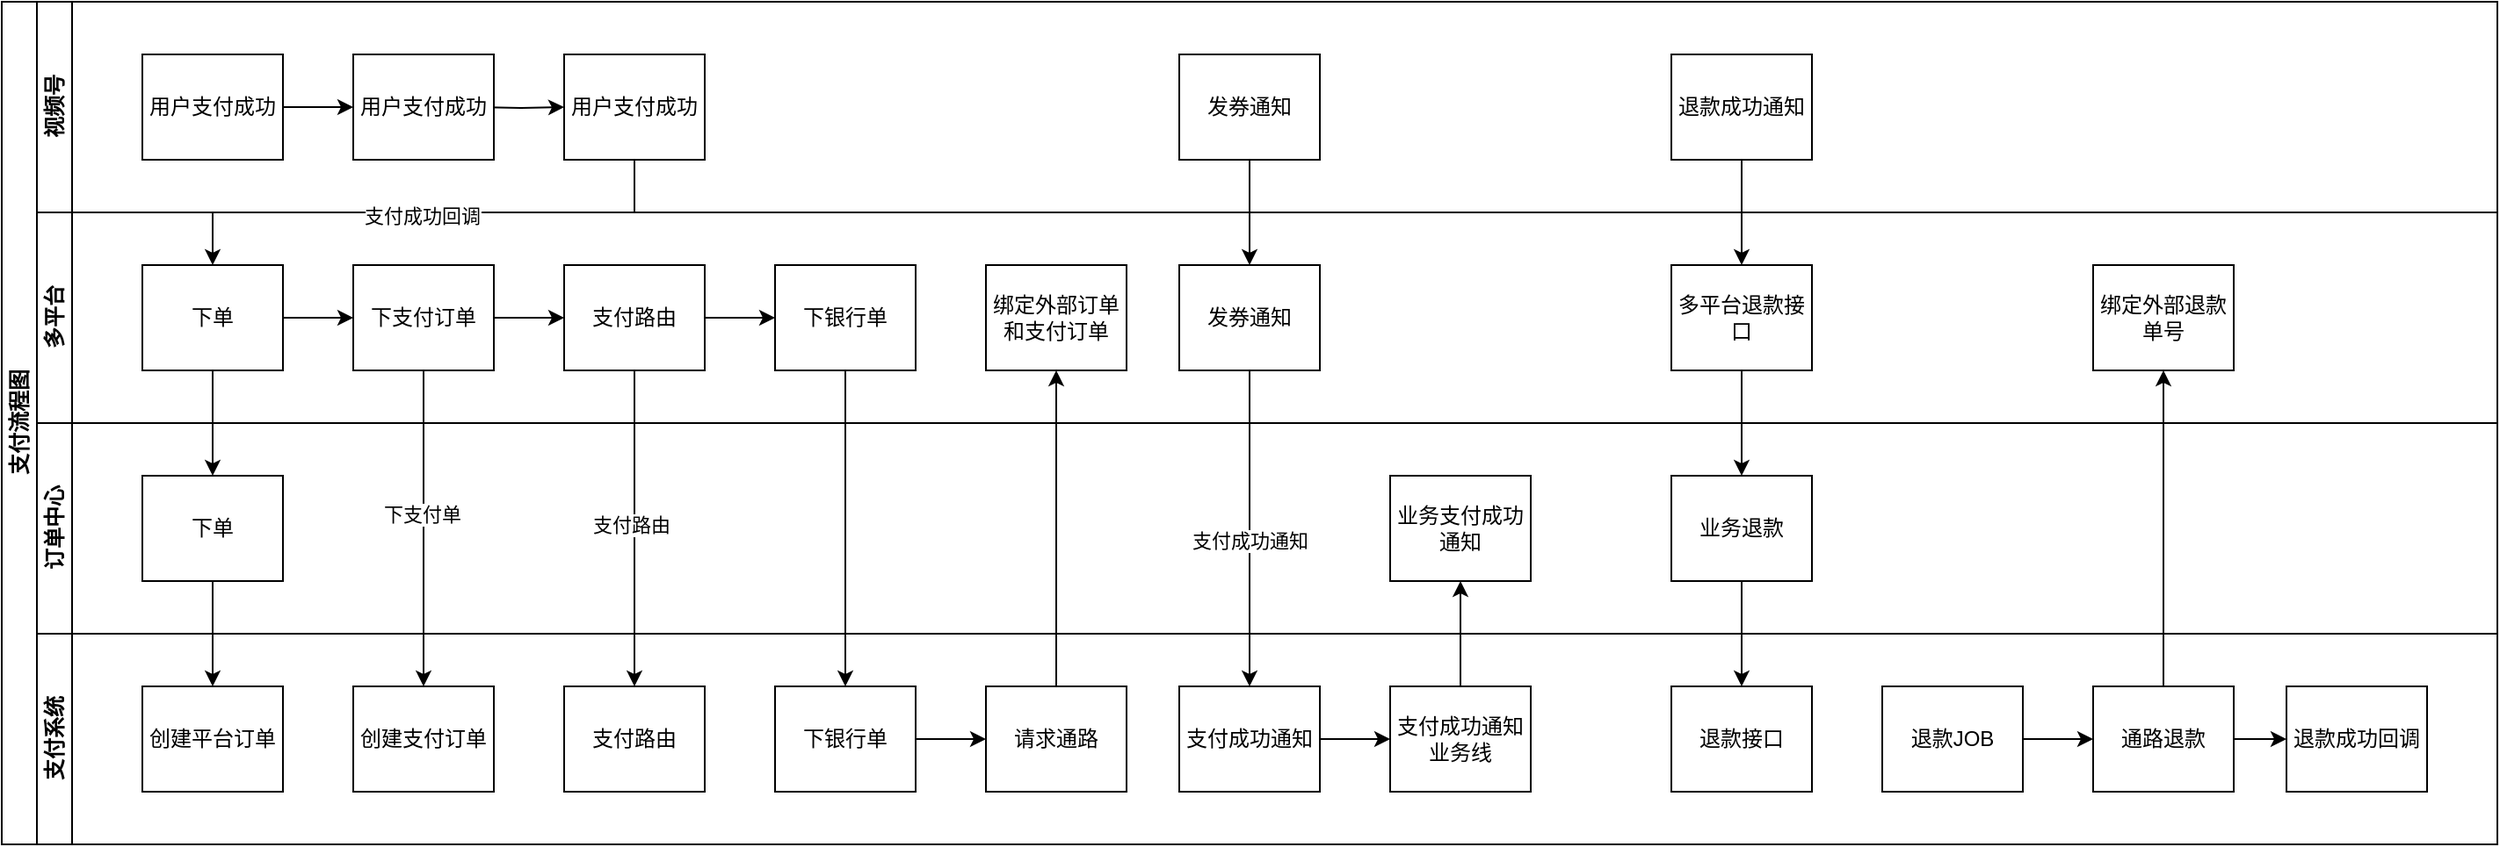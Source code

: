 <mxfile version="22.1.12" type="github">
  <diagram id="prtHgNgQTEPvFCAcTncT" name="Page-1">
    <mxGraphModel dx="1194" dy="648" grid="1" gridSize="10" guides="1" tooltips="1" connect="1" arrows="1" fold="1" page="1" pageScale="1" pageWidth="827" pageHeight="1169" math="0" shadow="0">
      <root>
        <mxCell id="0" />
        <mxCell id="1" parent="0" />
        <mxCell id="dNxyNK7c78bLwvsdeMH5-19" value="支付流程图" style="swimlane;html=1;childLayout=stackLayout;resizeParent=1;resizeParentMax=0;horizontal=0;startSize=20;horizontalStack=0;" parent="1" vertex="1">
          <mxGeometry x="40" y="120" width="1420" height="480" as="geometry" />
        </mxCell>
        <mxCell id="dNxyNK7c78bLwvsdeMH5-20" value="视频号" style="swimlane;html=1;startSize=20;horizontal=0;" parent="dNxyNK7c78bLwvsdeMH5-19" vertex="1">
          <mxGeometry x="20" width="1400" height="120" as="geometry" />
        </mxCell>
        <mxCell id="fAPoxhiQ4ROZtiNnSv8x-24" value="" style="edgeStyle=orthogonalEdgeStyle;rounded=0;orthogonalLoop=1;jettySize=auto;html=1;" parent="dNxyNK7c78bLwvsdeMH5-20" target="dNxyNK7c78bLwvsdeMH5-30" edge="1">
          <mxGeometry relative="1" as="geometry">
            <mxPoint x="250" y="60" as="sourcePoint" />
          </mxGeometry>
        </mxCell>
        <mxCell id="dNxyNK7c78bLwvsdeMH5-30" value="用户支付成功" style="rounded=0;whiteSpace=wrap;html=1;fontFamily=Helvetica;fontSize=12;fontColor=#000000;align=center;" parent="dNxyNK7c78bLwvsdeMH5-20" vertex="1">
          <mxGeometry x="300" y="30" width="80" height="60" as="geometry" />
        </mxCell>
        <mxCell id="fAPoxhiQ4ROZtiNnSv8x-74" value="用户支付成功" style="rounded=0;whiteSpace=wrap;html=1;fontFamily=Helvetica;fontSize=12;fontColor=#000000;align=center;" parent="dNxyNK7c78bLwvsdeMH5-20" vertex="1">
          <mxGeometry x="180" y="30" width="80" height="60" as="geometry" />
        </mxCell>
        <mxCell id="fAPoxhiQ4ROZtiNnSv8x-76" style="edgeStyle=orthogonalEdgeStyle;rounded=0;orthogonalLoop=1;jettySize=auto;html=1;exitX=1;exitY=0.5;exitDx=0;exitDy=0;entryX=0;entryY=0.5;entryDx=0;entryDy=0;" parent="dNxyNK7c78bLwvsdeMH5-20" source="fAPoxhiQ4ROZtiNnSv8x-75" target="fAPoxhiQ4ROZtiNnSv8x-74" edge="1">
          <mxGeometry relative="1" as="geometry" />
        </mxCell>
        <mxCell id="fAPoxhiQ4ROZtiNnSv8x-75" value="用户支付成功" style="rounded=0;whiteSpace=wrap;html=1;fontFamily=Helvetica;fontSize=12;fontColor=#000000;align=center;" parent="dNxyNK7c78bLwvsdeMH5-20" vertex="1">
          <mxGeometry x="60" y="30" width="80" height="60" as="geometry" />
        </mxCell>
        <mxCell id="fAPoxhiQ4ROZtiNnSv8x-16" value="多平台" style="swimlane;html=1;startSize=20;horizontal=0;" parent="dNxyNK7c78bLwvsdeMH5-19" vertex="1">
          <mxGeometry x="20" y="120" width="1400" height="120" as="geometry" />
        </mxCell>
        <mxCell id="fAPoxhiQ4ROZtiNnSv8x-72" style="edgeStyle=orthogonalEdgeStyle;rounded=0;orthogonalLoop=1;jettySize=auto;html=1;exitX=1;exitY=0.5;exitDx=0;exitDy=0;entryX=0;entryY=0.5;entryDx=0;entryDy=0;" parent="fAPoxhiQ4ROZtiNnSv8x-16" source="fAPoxhiQ4ROZtiNnSv8x-19" target="fAPoxhiQ4ROZtiNnSv8x-64" edge="1">
          <mxGeometry relative="1" as="geometry" />
        </mxCell>
        <mxCell id="fAPoxhiQ4ROZtiNnSv8x-19" value="下单" style="rounded=0;whiteSpace=wrap;html=1;fontFamily=Helvetica;fontSize=12;fontColor=#000000;align=center;" parent="fAPoxhiQ4ROZtiNnSv8x-16" vertex="1">
          <mxGeometry x="60" y="30" width="80" height="60" as="geometry" />
        </mxCell>
        <mxCell id="fAPoxhiQ4ROZtiNnSv8x-73" style="edgeStyle=orthogonalEdgeStyle;rounded=0;orthogonalLoop=1;jettySize=auto;html=1;exitX=1;exitY=0.5;exitDx=0;exitDy=0;entryX=0;entryY=0.5;entryDx=0;entryDy=0;" parent="fAPoxhiQ4ROZtiNnSv8x-16" source="fAPoxhiQ4ROZtiNnSv8x-64" target="fAPoxhiQ4ROZtiNnSv8x-68" edge="1">
          <mxGeometry relative="1" as="geometry" />
        </mxCell>
        <mxCell id="fAPoxhiQ4ROZtiNnSv8x-64" value="下支付订单" style="rounded=0;whiteSpace=wrap;html=1;fontFamily=Helvetica;fontSize=12;fontColor=#000000;align=center;" parent="fAPoxhiQ4ROZtiNnSv8x-16" vertex="1">
          <mxGeometry x="180" y="30" width="80" height="60" as="geometry" />
        </mxCell>
        <mxCell id="UgfzNqQWA1Q9PzEDMbGg-2" style="edgeStyle=orthogonalEdgeStyle;rounded=0;orthogonalLoop=1;jettySize=auto;html=1;exitX=1;exitY=0.5;exitDx=0;exitDy=0;" edge="1" parent="fAPoxhiQ4ROZtiNnSv8x-16" source="fAPoxhiQ4ROZtiNnSv8x-68" target="UgfzNqQWA1Q9PzEDMbGg-1">
          <mxGeometry relative="1" as="geometry" />
        </mxCell>
        <mxCell id="fAPoxhiQ4ROZtiNnSv8x-68" value="支付路由" style="rounded=0;whiteSpace=wrap;html=1;fontFamily=Helvetica;fontSize=12;fontColor=#000000;align=center;" parent="fAPoxhiQ4ROZtiNnSv8x-16" vertex="1">
          <mxGeometry x="300" y="30" width="80" height="60" as="geometry" />
        </mxCell>
        <mxCell id="UgfzNqQWA1Q9PzEDMbGg-1" value="下银行单" style="rounded=0;whiteSpace=wrap;html=1;fontFamily=Helvetica;fontSize=12;fontColor=#000000;align=center;" vertex="1" parent="fAPoxhiQ4ROZtiNnSv8x-16">
          <mxGeometry x="420" y="30" width="80" height="60" as="geometry" />
        </mxCell>
        <mxCell id="UgfzNqQWA1Q9PzEDMbGg-3" style="edgeStyle=orthogonalEdgeStyle;rounded=0;orthogonalLoop=1;jettySize=auto;html=1;exitX=0.5;exitY=1;exitDx=0;exitDy=0;" edge="1" parent="fAPoxhiQ4ROZtiNnSv8x-16" source="UgfzNqQWA1Q9PzEDMbGg-1" target="UgfzNqQWA1Q9PzEDMbGg-1">
          <mxGeometry relative="1" as="geometry" />
        </mxCell>
        <mxCell id="UgfzNqQWA1Q9PzEDMbGg-8" value="绑定外部订单和支付订单" style="rounded=0;whiteSpace=wrap;html=1;fontFamily=Helvetica;fontSize=12;fontColor=#000000;align=center;" vertex="1" parent="fAPoxhiQ4ROZtiNnSv8x-16">
          <mxGeometry x="540" y="30" width="80" height="60" as="geometry" />
        </mxCell>
        <mxCell id="UgfzNqQWA1Q9PzEDMbGg-45" value="绑定外部退款单号" style="rounded=0;whiteSpace=wrap;html=1;fontFamily=Helvetica;fontSize=12;fontColor=#000000;align=center;" vertex="1" parent="fAPoxhiQ4ROZtiNnSv8x-16">
          <mxGeometry x="1170" y="30" width="80" height="60" as="geometry" />
        </mxCell>
        <mxCell id="dNxyNK7c78bLwvsdeMH5-21" value="订单中心" style="swimlane;html=1;startSize=20;horizontal=0;" parent="dNxyNK7c78bLwvsdeMH5-19" vertex="1">
          <mxGeometry x="20" y="240" width="1400" height="120" as="geometry" />
        </mxCell>
        <mxCell id="dNxyNK7c78bLwvsdeMH5-26" value="下单" style="rounded=0;whiteSpace=wrap;html=1;fontFamily=Helvetica;fontSize=12;fontColor=#000000;align=center;" parent="dNxyNK7c78bLwvsdeMH5-21" vertex="1">
          <mxGeometry x="60" y="30" width="80" height="60" as="geometry" />
        </mxCell>
        <mxCell id="fAPoxhiQ4ROZtiNnSv8x-25" style="edgeStyle=orthogonalEdgeStyle;rounded=0;orthogonalLoop=1;jettySize=auto;html=1;exitX=0.5;exitY=1;exitDx=0;exitDy=0;entryX=0.5;entryY=0;entryDx=0;entryDy=0;" parent="dNxyNK7c78bLwvsdeMH5-19" source="dNxyNK7c78bLwvsdeMH5-30" target="fAPoxhiQ4ROZtiNnSv8x-19" edge="1">
          <mxGeometry relative="1" as="geometry" />
        </mxCell>
        <mxCell id="fAPoxhiQ4ROZtiNnSv8x-26" value="支付成功回调" style="edgeLabel;html=1;align=center;verticalAlign=middle;resizable=0;points=[];" parent="fAPoxhiQ4ROZtiNnSv8x-25" vertex="1" connectable="0">
          <mxGeometry x="0.007" y="2" relative="1" as="geometry">
            <mxPoint as="offset" />
          </mxGeometry>
        </mxCell>
        <mxCell id="fAPoxhiQ4ROZtiNnSv8x-27" style="edgeStyle=orthogonalEdgeStyle;rounded=0;orthogonalLoop=1;jettySize=auto;html=1;exitX=0.5;exitY=1;exitDx=0;exitDy=0;" parent="dNxyNK7c78bLwvsdeMH5-19" source="fAPoxhiQ4ROZtiNnSv8x-19" target="dNxyNK7c78bLwvsdeMH5-26" edge="1">
          <mxGeometry relative="1" as="geometry" />
        </mxCell>
        <mxCell id="fAPoxhiQ4ROZtiNnSv8x-29" style="edgeStyle=orthogonalEdgeStyle;rounded=0;orthogonalLoop=1;jettySize=auto;html=1;exitX=0.5;exitY=1;exitDx=0;exitDy=0;" parent="dNxyNK7c78bLwvsdeMH5-19" source="dNxyNK7c78bLwvsdeMH5-26" target="fAPoxhiQ4ROZtiNnSv8x-28" edge="1">
          <mxGeometry relative="1" as="geometry" />
        </mxCell>
        <mxCell id="fAPoxhiQ4ROZtiNnSv8x-66" style="edgeStyle=orthogonalEdgeStyle;rounded=0;orthogonalLoop=1;jettySize=auto;html=1;exitX=0.5;exitY=1;exitDx=0;exitDy=0;entryX=0.5;entryY=0;entryDx=0;entryDy=0;" parent="dNxyNK7c78bLwvsdeMH5-19" source="fAPoxhiQ4ROZtiNnSv8x-64" target="fAPoxhiQ4ROZtiNnSv8x-65" edge="1">
          <mxGeometry relative="1" as="geometry" />
        </mxCell>
        <mxCell id="fAPoxhiQ4ROZtiNnSv8x-67" value="下支付单" style="edgeLabel;html=1;align=center;verticalAlign=middle;resizable=0;points=[];" parent="fAPoxhiQ4ROZtiNnSv8x-66" vertex="1" connectable="0">
          <mxGeometry x="-0.089" y="-1" relative="1" as="geometry">
            <mxPoint as="offset" />
          </mxGeometry>
        </mxCell>
        <mxCell id="fAPoxhiQ4ROZtiNnSv8x-70" style="edgeStyle=orthogonalEdgeStyle;rounded=0;orthogonalLoop=1;jettySize=auto;html=1;exitX=0.5;exitY=1;exitDx=0;exitDy=0;entryX=0.5;entryY=0;entryDx=0;entryDy=0;" parent="dNxyNK7c78bLwvsdeMH5-19" source="fAPoxhiQ4ROZtiNnSv8x-68" target="fAPoxhiQ4ROZtiNnSv8x-69" edge="1">
          <mxGeometry relative="1" as="geometry" />
        </mxCell>
        <mxCell id="fAPoxhiQ4ROZtiNnSv8x-71" value="支付路由" style="edgeLabel;html=1;align=center;verticalAlign=middle;resizable=0;points=[];" parent="fAPoxhiQ4ROZtiNnSv8x-70" vertex="1" connectable="0">
          <mxGeometry x="-0.022" y="-2" relative="1" as="geometry">
            <mxPoint as="offset" />
          </mxGeometry>
        </mxCell>
        <mxCell id="UgfzNqQWA1Q9PzEDMbGg-5" style="edgeStyle=orthogonalEdgeStyle;rounded=0;orthogonalLoop=1;jettySize=auto;html=1;exitX=0.5;exitY=1;exitDx=0;exitDy=0;entryX=0.5;entryY=0;entryDx=0;entryDy=0;" edge="1" parent="dNxyNK7c78bLwvsdeMH5-19" source="UgfzNqQWA1Q9PzEDMbGg-1" target="UgfzNqQWA1Q9PzEDMbGg-4">
          <mxGeometry relative="1" as="geometry" />
        </mxCell>
        <mxCell id="dNxyNK7c78bLwvsdeMH5-22" value="支付系统" style="swimlane;html=1;startSize=20;horizontal=0;" parent="dNxyNK7c78bLwvsdeMH5-19" vertex="1">
          <mxGeometry x="20" y="360" width="1400" height="120" as="geometry" />
        </mxCell>
        <mxCell id="fAPoxhiQ4ROZtiNnSv8x-28" value="创建平台订单" style="rounded=0;whiteSpace=wrap;html=1;fontFamily=Helvetica;fontSize=12;fontColor=#000000;align=center;" parent="dNxyNK7c78bLwvsdeMH5-22" vertex="1">
          <mxGeometry x="60" y="30" width="80" height="60" as="geometry" />
        </mxCell>
        <mxCell id="fAPoxhiQ4ROZtiNnSv8x-65" value="创建支付订单" style="rounded=0;whiteSpace=wrap;html=1;fontFamily=Helvetica;fontSize=12;fontColor=#000000;align=center;" parent="dNxyNK7c78bLwvsdeMH5-22" vertex="1">
          <mxGeometry x="180" y="30" width="80" height="60" as="geometry" />
        </mxCell>
        <mxCell id="fAPoxhiQ4ROZtiNnSv8x-69" value="支付路由" style="rounded=0;whiteSpace=wrap;html=1;fontFamily=Helvetica;fontSize=12;fontColor=#000000;align=center;" parent="dNxyNK7c78bLwvsdeMH5-22" vertex="1">
          <mxGeometry x="300" y="30" width="80" height="60" as="geometry" />
        </mxCell>
        <mxCell id="fAPoxhiQ4ROZtiNnSv8x-77" value="发券通知" style="rounded=0;whiteSpace=wrap;html=1;fontFamily=Helvetica;fontSize=12;fontColor=#000000;align=center;" parent="dNxyNK7c78bLwvsdeMH5-22" vertex="1">
          <mxGeometry x="650" y="-330" width="80" height="60" as="geometry" />
        </mxCell>
        <mxCell id="fAPoxhiQ4ROZtiNnSv8x-87" value="退款成功通知" style="rounded=0;whiteSpace=wrap;html=1;fontFamily=Helvetica;fontSize=12;fontColor=#000000;align=center;" parent="dNxyNK7c78bLwvsdeMH5-22" vertex="1">
          <mxGeometry x="930" y="-330" width="80" height="60" as="geometry" />
        </mxCell>
        <mxCell id="fAPoxhiQ4ROZtiNnSv8x-78" value="发券通知" style="rounded=0;whiteSpace=wrap;html=1;fontFamily=Helvetica;fontSize=12;fontColor=#000000;align=center;" parent="dNxyNK7c78bLwvsdeMH5-22" vertex="1">
          <mxGeometry x="650" y="-210" width="80" height="60" as="geometry" />
        </mxCell>
        <mxCell id="fAPoxhiQ4ROZtiNnSv8x-79" style="edgeStyle=orthogonalEdgeStyle;rounded=0;orthogonalLoop=1;jettySize=auto;html=1;exitX=0.5;exitY=1;exitDx=0;exitDy=0;entryX=0.5;entryY=0;entryDx=0;entryDy=0;" parent="dNxyNK7c78bLwvsdeMH5-22" source="fAPoxhiQ4ROZtiNnSv8x-77" target="fAPoxhiQ4ROZtiNnSv8x-78" edge="1">
          <mxGeometry relative="1" as="geometry" />
        </mxCell>
        <mxCell id="fAPoxhiQ4ROZtiNnSv8x-88" value="多平台退款接口" style="rounded=0;whiteSpace=wrap;html=1;fontFamily=Helvetica;fontSize=12;fontColor=#000000;align=center;" parent="dNxyNK7c78bLwvsdeMH5-22" vertex="1">
          <mxGeometry x="930" y="-210" width="80" height="60" as="geometry" />
        </mxCell>
        <mxCell id="fAPoxhiQ4ROZtiNnSv8x-89" style="edgeStyle=orthogonalEdgeStyle;rounded=0;orthogonalLoop=1;jettySize=auto;html=1;exitX=0.5;exitY=1;exitDx=0;exitDy=0;" parent="dNxyNK7c78bLwvsdeMH5-22" source="fAPoxhiQ4ROZtiNnSv8x-87" target="fAPoxhiQ4ROZtiNnSv8x-88" edge="1">
          <mxGeometry relative="1" as="geometry" />
        </mxCell>
        <mxCell id="fAPoxhiQ4ROZtiNnSv8x-91" style="edgeStyle=orthogonalEdgeStyle;rounded=0;orthogonalLoop=1;jettySize=auto;html=1;exitX=0.5;exitY=1;exitDx=0;exitDy=0;" parent="dNxyNK7c78bLwvsdeMH5-22" source="fAPoxhiQ4ROZtiNnSv8x-88" target="fAPoxhiQ4ROZtiNnSv8x-90" edge="1">
          <mxGeometry relative="1" as="geometry" />
        </mxCell>
        <mxCell id="fAPoxhiQ4ROZtiNnSv8x-85" value="业务支付成功通知" style="rounded=0;whiteSpace=wrap;html=1;fontFamily=Helvetica;fontSize=12;fontColor=#000000;align=center;" parent="dNxyNK7c78bLwvsdeMH5-22" vertex="1">
          <mxGeometry x="770" y="-90" width="80" height="60" as="geometry" />
        </mxCell>
        <mxCell id="fAPoxhiQ4ROZtiNnSv8x-90" value="业务退款" style="rounded=0;whiteSpace=wrap;html=1;fontFamily=Helvetica;fontSize=12;fontColor=#000000;align=center;" parent="dNxyNK7c78bLwvsdeMH5-22" vertex="1">
          <mxGeometry x="930" y="-90" width="80" height="60" as="geometry" />
        </mxCell>
        <mxCell id="fAPoxhiQ4ROZtiNnSv8x-84" style="edgeStyle=orthogonalEdgeStyle;rounded=0;orthogonalLoop=1;jettySize=auto;html=1;exitX=1;exitY=0.5;exitDx=0;exitDy=0;entryX=0;entryY=0.5;entryDx=0;entryDy=0;" parent="dNxyNK7c78bLwvsdeMH5-22" source="fAPoxhiQ4ROZtiNnSv8x-80" target="fAPoxhiQ4ROZtiNnSv8x-83" edge="1">
          <mxGeometry relative="1" as="geometry" />
        </mxCell>
        <mxCell id="fAPoxhiQ4ROZtiNnSv8x-80" value="支付成功通知" style="rounded=0;whiteSpace=wrap;html=1;fontFamily=Helvetica;fontSize=12;fontColor=#000000;align=center;" parent="dNxyNK7c78bLwvsdeMH5-22" vertex="1">
          <mxGeometry x="650" y="30" width="80" height="60" as="geometry" />
        </mxCell>
        <mxCell id="fAPoxhiQ4ROZtiNnSv8x-81" style="edgeStyle=orthogonalEdgeStyle;rounded=0;orthogonalLoop=1;jettySize=auto;html=1;exitX=0.5;exitY=1;exitDx=0;exitDy=0;entryX=0.5;entryY=0;entryDx=0;entryDy=0;" parent="dNxyNK7c78bLwvsdeMH5-22" source="fAPoxhiQ4ROZtiNnSv8x-78" target="fAPoxhiQ4ROZtiNnSv8x-80" edge="1">
          <mxGeometry relative="1" as="geometry" />
        </mxCell>
        <mxCell id="fAPoxhiQ4ROZtiNnSv8x-82" value="支付成功通知" style="edgeLabel;html=1;align=center;verticalAlign=middle;resizable=0;points=[];" parent="fAPoxhiQ4ROZtiNnSv8x-81" vertex="1" connectable="0">
          <mxGeometry x="0.078" relative="1" as="geometry">
            <mxPoint as="offset" />
          </mxGeometry>
        </mxCell>
        <mxCell id="fAPoxhiQ4ROZtiNnSv8x-83" value="支付成功通知业务线" style="rounded=0;whiteSpace=wrap;html=1;fontFamily=Helvetica;fontSize=12;fontColor=#000000;align=center;" parent="dNxyNK7c78bLwvsdeMH5-22" vertex="1">
          <mxGeometry x="770" y="30" width="80" height="60" as="geometry" />
        </mxCell>
        <mxCell id="fAPoxhiQ4ROZtiNnSv8x-86" style="edgeStyle=orthogonalEdgeStyle;rounded=0;orthogonalLoop=1;jettySize=auto;html=1;exitX=0.5;exitY=0;exitDx=0;exitDy=0;entryX=0.5;entryY=1;entryDx=0;entryDy=0;" parent="dNxyNK7c78bLwvsdeMH5-22" source="fAPoxhiQ4ROZtiNnSv8x-83" target="fAPoxhiQ4ROZtiNnSv8x-85" edge="1">
          <mxGeometry relative="1" as="geometry" />
        </mxCell>
        <mxCell id="fAPoxhiQ4ROZtiNnSv8x-134" value="退款接口" style="rounded=0;whiteSpace=wrap;html=1;fontFamily=Helvetica;fontSize=12;fontColor=#000000;align=center;" parent="dNxyNK7c78bLwvsdeMH5-22" vertex="1">
          <mxGeometry x="930" y="30" width="80" height="60" as="geometry" />
        </mxCell>
        <mxCell id="fAPoxhiQ4ROZtiNnSv8x-135" style="edgeStyle=orthogonalEdgeStyle;rounded=0;orthogonalLoop=1;jettySize=auto;html=1;exitX=0.5;exitY=1;exitDx=0;exitDy=0;entryX=0.5;entryY=0;entryDx=0;entryDy=0;" parent="dNxyNK7c78bLwvsdeMH5-22" source="fAPoxhiQ4ROZtiNnSv8x-90" target="fAPoxhiQ4ROZtiNnSv8x-134" edge="1">
          <mxGeometry relative="1" as="geometry" />
        </mxCell>
        <mxCell id="fAPoxhiQ4ROZtiNnSv8x-139" value="退款成功回调" style="rounded=0;whiteSpace=wrap;html=1;fontFamily=Helvetica;fontSize=12;fontColor=#000000;align=center;" parent="dNxyNK7c78bLwvsdeMH5-22" vertex="1">
          <mxGeometry x="1280" y="30" width="80" height="60" as="geometry" />
        </mxCell>
        <mxCell id="UgfzNqQWA1Q9PzEDMbGg-7" value="" style="edgeStyle=orthogonalEdgeStyle;rounded=0;orthogonalLoop=1;jettySize=auto;html=1;" edge="1" parent="dNxyNK7c78bLwvsdeMH5-22" source="UgfzNqQWA1Q9PzEDMbGg-4" target="UgfzNqQWA1Q9PzEDMbGg-6">
          <mxGeometry relative="1" as="geometry" />
        </mxCell>
        <mxCell id="UgfzNqQWA1Q9PzEDMbGg-4" value="下银行单" style="rounded=0;whiteSpace=wrap;html=1;fontFamily=Helvetica;fontSize=12;fontColor=#000000;align=center;" vertex="1" parent="dNxyNK7c78bLwvsdeMH5-22">
          <mxGeometry x="420" y="30" width="80" height="60" as="geometry" />
        </mxCell>
        <mxCell id="UgfzNqQWA1Q9PzEDMbGg-6" value="请求通路" style="rounded=0;whiteSpace=wrap;html=1;fontFamily=Helvetica;fontSize=12;fontColor=#000000;align=center;" vertex="1" parent="dNxyNK7c78bLwvsdeMH5-22">
          <mxGeometry x="540" y="30" width="80" height="60" as="geometry" />
        </mxCell>
        <mxCell id="UgfzNqQWA1Q9PzEDMbGg-12" style="edgeStyle=orthogonalEdgeStyle;rounded=0;orthogonalLoop=1;jettySize=auto;html=1;exitX=1;exitY=0.5;exitDx=0;exitDy=0;entryX=0;entryY=0.5;entryDx=0;entryDy=0;" edge="1" parent="dNxyNK7c78bLwvsdeMH5-22" source="UgfzNqQWA1Q9PzEDMbGg-10" target="UgfzNqQWA1Q9PzEDMbGg-11">
          <mxGeometry relative="1" as="geometry" />
        </mxCell>
        <mxCell id="UgfzNqQWA1Q9PzEDMbGg-10" value="退款JOB" style="rounded=0;whiteSpace=wrap;html=1;fontFamily=Helvetica;fontSize=12;fontColor=#000000;align=center;" vertex="1" parent="dNxyNK7c78bLwvsdeMH5-22">
          <mxGeometry x="1050" y="30" width="80" height="60" as="geometry" />
        </mxCell>
        <mxCell id="UgfzNqQWA1Q9PzEDMbGg-48" style="edgeStyle=orthogonalEdgeStyle;rounded=0;orthogonalLoop=1;jettySize=auto;html=1;exitX=1;exitY=0.5;exitDx=0;exitDy=0;entryX=0;entryY=0.5;entryDx=0;entryDy=0;" edge="1" parent="dNxyNK7c78bLwvsdeMH5-22" source="UgfzNqQWA1Q9PzEDMbGg-11" target="fAPoxhiQ4ROZtiNnSv8x-139">
          <mxGeometry relative="1" as="geometry" />
        </mxCell>
        <mxCell id="UgfzNqQWA1Q9PzEDMbGg-11" value="通路退款" style="rounded=0;whiteSpace=wrap;html=1;fontFamily=Helvetica;fontSize=12;fontColor=#000000;align=center;" vertex="1" parent="dNxyNK7c78bLwvsdeMH5-22">
          <mxGeometry x="1170" y="30" width="80" height="60" as="geometry" />
        </mxCell>
        <mxCell id="UgfzNqQWA1Q9PzEDMbGg-9" style="edgeStyle=orthogonalEdgeStyle;rounded=0;orthogonalLoop=1;jettySize=auto;html=1;exitX=0.5;exitY=0;exitDx=0;exitDy=0;entryX=0.5;entryY=1;entryDx=0;entryDy=0;" edge="1" parent="dNxyNK7c78bLwvsdeMH5-19" source="UgfzNqQWA1Q9PzEDMbGg-6" target="UgfzNqQWA1Q9PzEDMbGg-8">
          <mxGeometry relative="1" as="geometry" />
        </mxCell>
        <mxCell id="UgfzNqQWA1Q9PzEDMbGg-46" style="edgeStyle=orthogonalEdgeStyle;rounded=0;orthogonalLoop=1;jettySize=auto;html=1;exitX=0.5;exitY=0;exitDx=0;exitDy=0;entryX=0.5;entryY=1;entryDx=0;entryDy=0;" edge="1" parent="dNxyNK7c78bLwvsdeMH5-19" source="UgfzNqQWA1Q9PzEDMbGg-11" target="UgfzNqQWA1Q9PzEDMbGg-45">
          <mxGeometry relative="1" as="geometry" />
        </mxCell>
      </root>
    </mxGraphModel>
  </diagram>
</mxfile>

